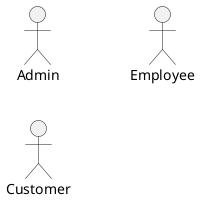 @startuml
left to right direction
Actor Admin as Ad
Actor Customer as Cus 
Actor Employee as Em
' usecase (Login) as Lg 
' usecase (Manage flight) as MF
' usecase (Manage booking) as MB
' usecase (Manage account) as MA
' usecase (Chatting) as CHT
' usecase (Booking) as BK
'usecase (Manage airline) as MAi
' usecase (Manage review) as MR
' usecase (Manage user) as MU 
' usecase (Manage employee) as ME
' usecase (Manage voucher) as MV

' Cus--Lg
' Cus--MF
' Cus--MB
' Cus--MA
' Cus--CHT 
' Cus--BK

' Ad -up-Lg
'Ad-down-MAi 
' Ad-up-MF 
' Ad-up-MB 
' Ad-up-MR 
' Ad-up-MA 
' Ad-up-MU 
' Ad-up-ME
' Ad-up-CHT
' Ad-up-MV 

'Em-down-MAi 
' Em-up-MB 
' Em-up-MR  

/'Sub'/
' MAi<..(Add airline): <<extend>>
' MAi<..(Delete airline): <<extend>>
' MAi<..(Edit airline): <<extend>>
' Cus-up-(Search airline)
' (Delete airline)..>(Search airline):<<include>>
' (Edit airline)..>(Search airline):<<include>>

' MF<...(Add flight): <<extend>>
' MF<...(Delete flight): <<extend>>
' MF<...(Edit flight): <<extend>>
' Cus--(Search flight)
' (Delete flight)..>(Search flight):<<include>>
' (Edit flight)..>(Search flight):<<include>>

' MB<...(Add ticket): <<extend>>
' MB<...(Delete ticket): <<extend>>
' MB<...(Edit ticket): <<extend>>
' Cus--(Search ticket)
' (Delete ticket)..>(Search ticket):<<include>>
' (Edit ticket)..>(Search ticket):<<include>>

' MR<...(Add review): <<extend>>
' MR<...(Delete review): <<extend>>
' MR<...(Edit review): <<extend>>
' Cus--(Search review)
' Cus--(Edit review)
' Cus--(Add review)
@enduml
